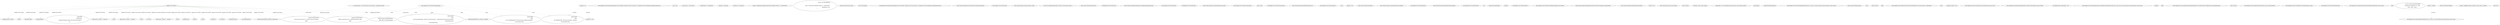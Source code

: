 digraph  {
n107 [label="HangFire.Server.Worker", span=""];
n0 [cluster="HangFire.Server.Worker.Worker(HangFire.Server.WorkerPool, HangFire.Server.ServerContext, int, HangFire.Server.ServerJobInvoker, HangFire.JobActivator)", label="Entry HangFire.Server.Worker.Worker(HangFire.Server.WorkerPool, HangFire.Server.ServerContext, int, HangFire.Server.ServerJobInvoker, HangFire.JobActivator)", span="36-36"];
n1 [cluster="HangFire.Server.Worker.Worker(HangFire.Server.WorkerPool, HangFire.Server.ServerContext, int, HangFire.Server.ServerJobInvoker, HangFire.JobActivator)", label="_pool = pool", span="42-42"];
n2 [cluster="HangFire.Server.Worker.Worker(HangFire.Server.WorkerPool, HangFire.Server.ServerContext, int, HangFire.Server.ServerJobInvoker, HangFire.JobActivator)", label="_serverContext = serverContext", span="43-43"];
n3 [cluster="HangFire.Server.Worker.Worker(HangFire.Server.WorkerPool, HangFire.Server.ServerContext, int, HangFire.Server.ServerJobInvoker, HangFire.JobActivator)", label="_workerNumber = workerNumber", span="44-44"];
n4 [cluster="HangFire.Server.Worker.Worker(HangFire.Server.WorkerPool, HangFire.Server.ServerContext, int, HangFire.Server.ServerJobInvoker, HangFire.JobActivator)", label="_jobInvoker = jobInvoker", span="45-45"];
n5 [cluster="HangFire.Server.Worker.Worker(HangFire.Server.WorkerPool, HangFire.Server.ServerContext, int, HangFire.Server.ServerJobInvoker, HangFire.JobActivator)", label="_jobActivator = jobActivator", span="46-46"];
n6 [cluster="HangFire.Server.Worker.Worker(HangFire.Server.WorkerPool, HangFire.Server.ServerContext, int, HangFire.Server.ServerJobInvoker, HangFire.JobActivator)", label="Logger = LogManager.GetLogger(String.Format(''HangFire.Worker.{0}'', workerNumber))", span="48-48"];
n7 [cluster="HangFire.Server.Worker.Worker(HangFire.Server.WorkerPool, HangFire.Server.ServerContext, int, HangFire.Server.ServerJobInvoker, HangFire.JobActivator)", label="_thread = new Thread(DoWork)\r\n                {\r\n                    Name = String.Format(''HangFire.Worker.{0}'', workerNumber),\r\n                    IsBackground = true\r\n                }", span="50-54"];
n9 [cluster="string.Format(string, object)", label="Entry string.Format(string, object)", span="0-0"];
n10 [cluster="Unk.GetLogger", label="Entry Unk.GetLogger", span=""];
n8 [cluster="HangFire.Server.Worker.Worker(HangFire.Server.WorkerPool, HangFire.Server.ServerContext, int, HangFire.Server.ServerJobInvoker, HangFire.JobActivator)", label="Exit HangFire.Server.Worker.Worker(HangFire.Server.WorkerPool, HangFire.Server.ServerContext, int, HangFire.Server.ServerJobInvoker, HangFire.JobActivator)", span="36-36"];
n11 [cluster="System.Threading.Thread.Thread(System.Threading.ThreadStart)", label="Entry System.Threading.Thread.Thread(System.Threading.ThreadStart)", span="0-0"];
n12 [cluster="HangFire.Server.Worker.Start()", label="Entry HangFire.Server.Worker.Start()", span="57-57"];
n13 [cluster="HangFire.Server.Worker.Start()", label="Debug.Assert(!_disposed, ''!_disposed'')", span="59-59"];
n14 [cluster="HangFire.Server.Worker.Start()", label=_started, span="61-61"];
n19 [cluster="System.Diagnostics.Debug.Assert(bool, string)", label="Entry System.Diagnostics.Debug.Assert(bool, string)", span="0-0"];
n15 [cluster="HangFire.Server.Worker.Start()", label="throw new InvalidOperationException(''Worker has been already started.'');", span="63-63"];
n21 [cluster="System.Threading.Thread.Start()", label="Entry System.Threading.Thread.Start()", span="0-0"];
n18 [cluster="HangFire.Server.Worker.Start()", label="Exit HangFire.Server.Worker.Start()", span="57-57"];
n20 [cluster="System.InvalidOperationException.InvalidOperationException(string)", label="Entry System.InvalidOperationException.InvalidOperationException(string)", span="0-0"];
n22 [cluster="HangFire.Server.Worker.Stop()", label="Entry HangFire.Server.Worker.Stop()", span="70-70"];
n23 [cluster="HangFire.Server.Worker.Stop()", label="Debug.Assert(!_disposed, ''!_disposed'')", span="72-72"];
n24 [cluster="HangFire.Server.Worker.Stop()", label=_started, span="74-74"];
n25 [cluster="HangFire.Server.Worker.Stop()", label="_cts.Cancel()", span="76-76"];
n26 [cluster="HangFire.Server.Worker.Stop()", label="Exit HangFire.Server.Worker.Stop()", span="70-70"];
n27 [cluster="System.Threading.CancellationTokenSource.Cancel()", label="Entry System.Threading.CancellationTokenSource.Cancel()", span="0-0"];
n28 [cluster="HangFire.Server.Worker.Process(string)", label="Entry HangFire.Server.Worker.Process(string)", span="98-98"];
n29 [cluster="HangFire.Server.Worker.Process(string)", label="Debug.Assert(!_disposed, ''!_disposed'')", span="100-100"];
n31 [cluster="HangFire.Server.Worker.Process(string)", label="_jobId = jobId", span="104-104"];
n30 [cluster="HangFire.Server.Worker.Process(string)", label=_jobLock, span="102-102"];
n32 [cluster="HangFire.Server.Worker.Process(string)", label="_jobIsReady.Set()", span="107-107"];
n33 [cluster="HangFire.Server.Worker.Process(string)", label="Exit HangFire.Server.Worker.Process(string)", span="98-98"];
n34 [cluster="System.Threading.ManualResetEventSlim.Set()", label="Entry System.Threading.ManualResetEventSlim.Set()", span="0-0"];
n35 [cluster="HangFire.Server.Worker.Dispose()", label="Entry HangFire.Server.Worker.Dispose()", span="110-110"];
n36 [cluster="HangFire.Server.Worker.Dispose()", label=_disposed, span="112-112"];
n37 [cluster="HangFire.Server.Worker.Dispose()", label="return;", span="113-113"];
n38 [cluster="HangFire.Server.Worker.Dispose()", label="_disposed = true", span="115-115"];
n39 [cluster="HangFire.Server.Worker.Dispose()", label=_started, span="117-117"];
n40 [cluster="HangFire.Server.Worker.Dispose()", label="_thread.Join()", span="119-119"];
n41 [cluster="HangFire.Server.Worker.Dispose()", label="_cts.Dispose()", span="122-122"];
n44 [cluster="System.Threading.Thread.Join()", label="Entry System.Threading.Thread.Join()", span="0-0"];
n42 [cluster="HangFire.Server.Worker.Dispose()", label="_jobIsReady.Dispose()", span="123-123"];
n45 [cluster="System.Threading.CancellationTokenSource.Dispose()", label="Entry System.Threading.CancellationTokenSource.Dispose()", span="0-0"];
n43 [cluster="HangFire.Server.Worker.Dispose()", label="Exit HangFire.Server.Worker.Dispose()", span="110-110"];
n46 [cluster="System.Threading.ManualResetEventSlim.Dispose()", label="Entry System.Threading.ManualResetEventSlim.Dispose()", span="0-0"];
n47 [cluster="HangFire.Server.Worker.DoWork()", label="Entry HangFire.Server.Worker.DoWork()", span="127-127"];
n48 [cluster="HangFire.Server.Worker.DoWork()", label=true, span="131-131"];
n49 [cluster="HangFire.Server.Worker.DoWork()", label="_pool.NotifyReady(this)", span="133-133"];
n54 [cluster="HangFire.Server.Worker.DoWork()", label=OperationCanceledException, span="143-143"];
n55 [cluster="HangFire.Server.Worker.DoWork()", label=Exception, span="146-146"];
n58 [cluster="HangFire.Server.Worker.DoWork()", label="Exit HangFire.Server.Worker.DoWork()", span="127-127"];
n50 [cluster="HangFire.Server.Worker.DoWork()", label="_jobIsReady.Wait(_cts.Token)", span="134-134"];
n59 [cluster="HangFire.Server.WorkerPool.NotifyReady(HangFire.Server.Worker)", label="Entry HangFire.Server.WorkerPool.NotifyReady(HangFire.Server.Worker)", span="80-80"];
n51 [cluster="HangFire.Server.Worker.DoWork()", label=_jobLock, span="136-136"];
n60 [cluster="System.Threading.ManualResetEventSlim.Wait(System.Threading.CancellationToken)", label="Entry System.Threading.ManualResetEventSlim.Wait(System.Threading.CancellationToken)", span="0-0"];
n52 [cluster="HangFire.Server.Worker.DoWork()", label="PerformJob(_jobId)", span="138-138"];
n53 [cluster="HangFire.Server.Worker.DoWork()", label="_jobIsReady.Reset()", span="139-139"];
n61 [cluster="HangFire.Server.Worker.PerformJob(string)", label="Entry HangFire.Server.Worker.PerformJob(string)", span="157-157"];
n62 [cluster="System.Threading.ManualResetEventSlim.Reset()", label="Entry System.Threading.ManualResetEventSlim.Reset()", span="0-0"];
n56 [cluster="HangFire.Server.Worker.DoWork()", label="Crashed = true", span="148-148"];
n57 [cluster="HangFire.Server.Worker.DoWork()", label="Logger.Fatal(\r\n                    String.Format(\r\n                        ''Unexpected exception caught. The worker will be stopped.''),\r\n                    ex)", span="149-152"];
n63 [cluster="string.Format(string, params object[])", label="Entry string.Format(string, params object[])", span="0-0"];
n64 [cluster="Unk.Fatal", label="Entry Unk.Fatal", span=""];
n65 [cluster="HangFire.Server.Worker.PerformJob(string)", label="Dictionary<string, string> jobArgs", span="159-159"];
n67 [cluster="HangFire.Server.Worker.PerformJob(string)", label="GetJobTypeAndArgs(jobId, out jobType, out jobArgs)", span="162-162"];
n69 [cluster="HangFire.Server.Worker.PerformJob(string)", label="Logger.Warn(String.Format(\r\n                    ''Could not process the job '{0}': it does not exist in the storage.'',\r\n                    jobId))", span="166-168"];
n73 [cluster="HangFire.Server.Worker.PerformJob(string)", label="!JobState.Apply(\r\n                    Redis,\r\n                    new ProcessingState(jobId, ''Worker has started processing.'', workerContext.ServerContext.ServerName),\r\n                    EnqueuedState.Name,\r\n                    ProcessingState.Name)", span="177-181"];
n77 [cluster="HangFire.Server.Worker.PerformJob(string)", label="jobDescriptor = new ServerJobDescriptor(_jobActivator, jobId, jobType, jobArgs)", span="196-196"];
n81 [cluster="HangFire.Server.Worker.PerformJob(string)", label="Logger.Error(String.Format(\r\n                    ''Failed to process the job '{0}': unexpected exception caught.'',\r\n                    jobId))", span="203-205"];
n84 [cluster="HangFire.Server.Worker.PerformJob(string)", label="JobState.Apply(\r\n                        Redis,\r\n                        new SucceededState(jobId, ''The job has been completed successfully.''),\r\n                        ProcessingState.Name)", span="225-228"];
n85 [cluster="HangFire.Server.Worker.PerformJob(string)", label="JobState.Apply(\r\n                        Redis,\r\n                        new FailedState(jobId, ''The job has been failed.'', exception),\r\n                        ProcessingState.Name)", span="232-235"];
n86 [cluster="HangFire.Server.Worker.PerformJob(string)", label="JobServer.RemoveFromFetchedQueue(\r\n                    Redis, jobId, _serverContext.Queue)", span="244-245"];
n66 [cluster="HangFire.Server.Worker.PerformJob(string)", label="string jobType", span="160-160"];
n68 [cluster="HangFire.Server.Worker.PerformJob(string)", label="String.IsNullOrEmpty(jobType)", span="164-164"];
n88 [cluster="HangFire.Server.Worker.GetJobTypeAndArgs(string, out string, out System.Collections.Generic.Dictionary<string, string>)", label="Entry HangFire.Server.Worker.GetJobTypeAndArgs(string, out string, out System.Collections.Generic.Dictionary<string, string>)", span="252-252"];
n71 [cluster="HangFire.Server.Worker.PerformJob(string)", label="var workerContext = new WorkerContext(_serverContext, _workerNumber, Redis)", span="173-173"];
n89 [cluster="string.IsNullOrEmpty(string)", label="Entry string.IsNullOrEmpty(string)", span="0-0"];
n70 [cluster="HangFire.Server.Worker.PerformJob(string)", label="return;", span="170-170"];
n90 [cluster="Unk.Warn", label="Entry Unk.Warn", span=""];
n72 [cluster="HangFire.Server.Worker.PerformJob(string)", label=Redis, span="175-175"];
n91 [cluster="HangFire.Server.WorkerContext.WorkerContext(HangFire.Server.ServerContext, int, IRedisClient)", label="Entry HangFire.Server.WorkerContext.WorkerContext(HangFire.Server.ServerContext, int, IRedisClient)", span="16-16"];
n78 [cluster="HangFire.Server.Worker.PerformJob(string)", label="_jobInvoker.PerformJob(workerContext, jobDescriptor)", span="197-197"];
n74 [cluster="HangFire.Server.Worker.PerformJob(string)", label="return;", span="183-183"];
n75 [cluster="HangFire.Server.Worker.PerformJob(string)", label="Exception exception = null", span="191-191"];
n92 [cluster="HangFire.States.ProcessingState.ProcessingState(string, string, string)", label="Entry HangFire.States.ProcessingState.ProcessingState(string, string, string)", span="10-10"];
n93 [cluster="HangFire.States.JobState.Apply(IRedisClient, HangFire.States.JobState, params string[])", label="Entry HangFire.States.JobState.Apply(IRedisClient, HangFire.States.JobState, params string[])", span="47-47"];
n76 [cluster="HangFire.Server.Worker.PerformJob(string)", label="ServerJobDescriptor jobDescriptor = null", span="193-193"];
n94 [cluster="HangFire.Server.ServerJobDescriptor.ServerJobDescriptor(HangFire.JobActivator, string, string, System.Collections.Generic.IDictionary<string, string>)", label="Entry HangFire.Server.ServerJobDescriptor.ServerJobDescriptor(HangFire.JobActivator, string, string, System.Collections.Generic.IDictionary<string, string>)", span="10-10"];
n79 [cluster="HangFire.Server.Worker.PerformJob(string)", label=Exception, span="199-199"];
n82 [cluster="HangFire.Server.Worker.PerformJob(string)", label=Redis, span="221-221"];
n95 [cluster="HangFire.Server.ServerJobInvoker.PerformJob(HangFire.Server.WorkerContext, HangFire.Server.ServerJobDescriptor)", label="Entry HangFire.Server.ServerJobInvoker.PerformJob(HangFire.Server.WorkerContext, HangFire.Server.ServerJobDescriptor)", span="33-33"];
n80 [cluster="HangFire.Server.Worker.PerformJob(string)", label="exception = ex", span="201-201"];
n83 [cluster="HangFire.Server.Worker.PerformJob(string)", label="exception == null", span="223-223"];
n96 [cluster="Unk.Error", label="Entry Unk.Error", span=""];
n98 [cluster="HangFire.States.FailedState.FailedState(string, string, System.Exception)", label="Entry HangFire.States.FailedState.FailedState(string, string, System.Exception)", span="10-10"];
n97 [cluster="HangFire.States.SucceededState.SucceededState(string, string)", label="Entry HangFire.States.SucceededState.SucceededState(string, string)", span="12-12"];
n87 [cluster="HangFire.Server.Worker.PerformJob(string)", label="Exit HangFire.Server.Worker.PerformJob(string)", span="157-157"];
n99 [cluster="HangFire.Server.JobServer.RemoveFromFetchedQueue(IRedisClient, string, string)", label="Entry HangFire.Server.JobServer.RemoveFromFetchedQueue(IRedisClient, string, string)", span="99-99"];
n100 [cluster="HangFire.Server.Worker.GetJobTypeAndArgs(string, out string, out System.Collections.Generic.Dictionary<string, string>)", label=Redis, span="254-254"];
n101 [cluster="HangFire.Server.Worker.GetJobTypeAndArgs(string, out string, out System.Collections.Generic.Dictionary<string, string>)", label="var result = Redis.GetValuesFromHash(\r\n                    String.Format(''hangfire:job:{0}'', jobId),\r\n                    new[] { ''Type'', ''Args'' })", span="256-258"];
n102 [cluster="HangFire.Server.Worker.GetJobTypeAndArgs(string, out string, out System.Collections.Generic.Dictionary<string, string>)", label="jobType = result[0]", span="260-260"];
n105 [cluster="Unk.GetValuesFromHash", label="Entry Unk.GetValuesFromHash", span=""];
n103 [cluster="HangFire.Server.Worker.GetJobTypeAndArgs(string, out string, out System.Collections.Generic.Dictionary<string, string>)", label="jobArgs = JobHelper.FromJson<Dictionary<string, string>>(result[1])", span="261-261"];
n104 [cluster="HangFire.Server.Worker.GetJobTypeAndArgs(string, out string, out System.Collections.Generic.Dictionary<string, string>)", label="Exit HangFire.Server.Worker.GetJobTypeAndArgs(string, out string, out System.Collections.Generic.Dictionary<string, string>)", span="252-252"];
n106 [cluster="Unk.>", label="Entry Unk.>", span=""];
n107 -> n13  [color=darkseagreen4, key=1, label="HangFire.Server.Worker", style=dashed];
n107 -> n14  [color=darkseagreen4, key=1, label="HangFire.Server.Worker", style=dashed];
n107 -> n23  [color=darkseagreen4, key=1, label="HangFire.Server.Worker", style=dashed];
n107 -> n24  [color=darkseagreen4, key=1, label="HangFire.Server.Worker", style=dashed];
n107 -> n25  [color=darkseagreen4, key=1, label="HangFire.Server.Worker", style=dashed];
n107 -> n29  [color=darkseagreen4, key=1, label="HangFire.Server.Worker", style=dashed];
n107 -> n30  [color=darkseagreen4, key=1, label="HangFire.Server.Worker", style=dashed];
n107 -> n32  [color=darkseagreen4, key=1, label="HangFire.Server.Worker", style=dashed];
n107 -> n36  [color=darkseagreen4, key=1, label="HangFire.Server.Worker", style=dashed];
n107 -> n39  [color=darkseagreen4, key=1, label="HangFire.Server.Worker", style=dashed];
n107 -> n40  [color=darkseagreen4, key=1, label="HangFire.Server.Worker", style=dashed];
n107 -> n41  [color=darkseagreen4, key=1, label="HangFire.Server.Worker", style=dashed];
n107 -> n42  [color=darkseagreen4, key=1, label="HangFire.Server.Worker", style=dashed];
n107 -> n49  [color=darkseagreen4, key=1, label="HangFire.Server.Worker", style=dashed];
n107 -> n50  [color=darkseagreen4, key=1, label="HangFire.Server.Worker", style=dashed];
n107 -> n51  [color=darkseagreen4, key=1, label="HangFire.Server.Worker", style=dashed];
n107 -> n52  [color=darkseagreen4, key=1, label="HangFire.Server.Worker", style=dashed];
n107 -> n53  [color=darkseagreen4, key=1, label="HangFire.Server.Worker", style=dashed];
n107 -> n57  [color=darkseagreen4, key=1, label="HangFire.Server.Worker", style=dashed];
n107 -> n69  [color=darkseagreen4, key=1, label="HangFire.Server.Worker", style=dashed];
n107 -> n78  [color=darkseagreen4, key=1, label="HangFire.Server.Worker", style=dashed];
n107 -> n81  [color=darkseagreen4, key=1, label="HangFire.Server.Worker", style=dashed];
n107 -> n86  [color=darkseagreen4, key=1, label="HangFire.Server.Worker", style=dashed];
n61 -> n67  [color=darkseagreen4, key=1, label=string, style=dashed];
n61 -> n69  [color=darkseagreen4, key=1, label=string, style=dashed];
n61 -> n73  [color=darkseagreen4, key=1, label=string, style=dashed];
n61 -> n81  [color=darkseagreen4, key=1, label=string, style=dashed];
n61 -> n84  [color=darkseagreen4, key=1, label=string, style=dashed];
n61 -> n85  [color=darkseagreen4, key=1, label=string, style=dashed];
n61 -> n86  [color=darkseagreen4, key=1, label=string, style=dashed];
n71 -> n73  [color=darkseagreen4, key=1, label=workerContext, style=dashed];
n71 -> n78  [color=darkseagreen4, key=1, label=workerContext, style=dashed];
n80 -> n83  [color=darkseagreen4, key=1, label=exception, style=dashed];
n80 -> n85  [color=darkseagreen4, key=1, label=exception, style=dashed];
n102 -> n104  [color=darkseagreen4, key=1, label="out string", style=dashed];
}
